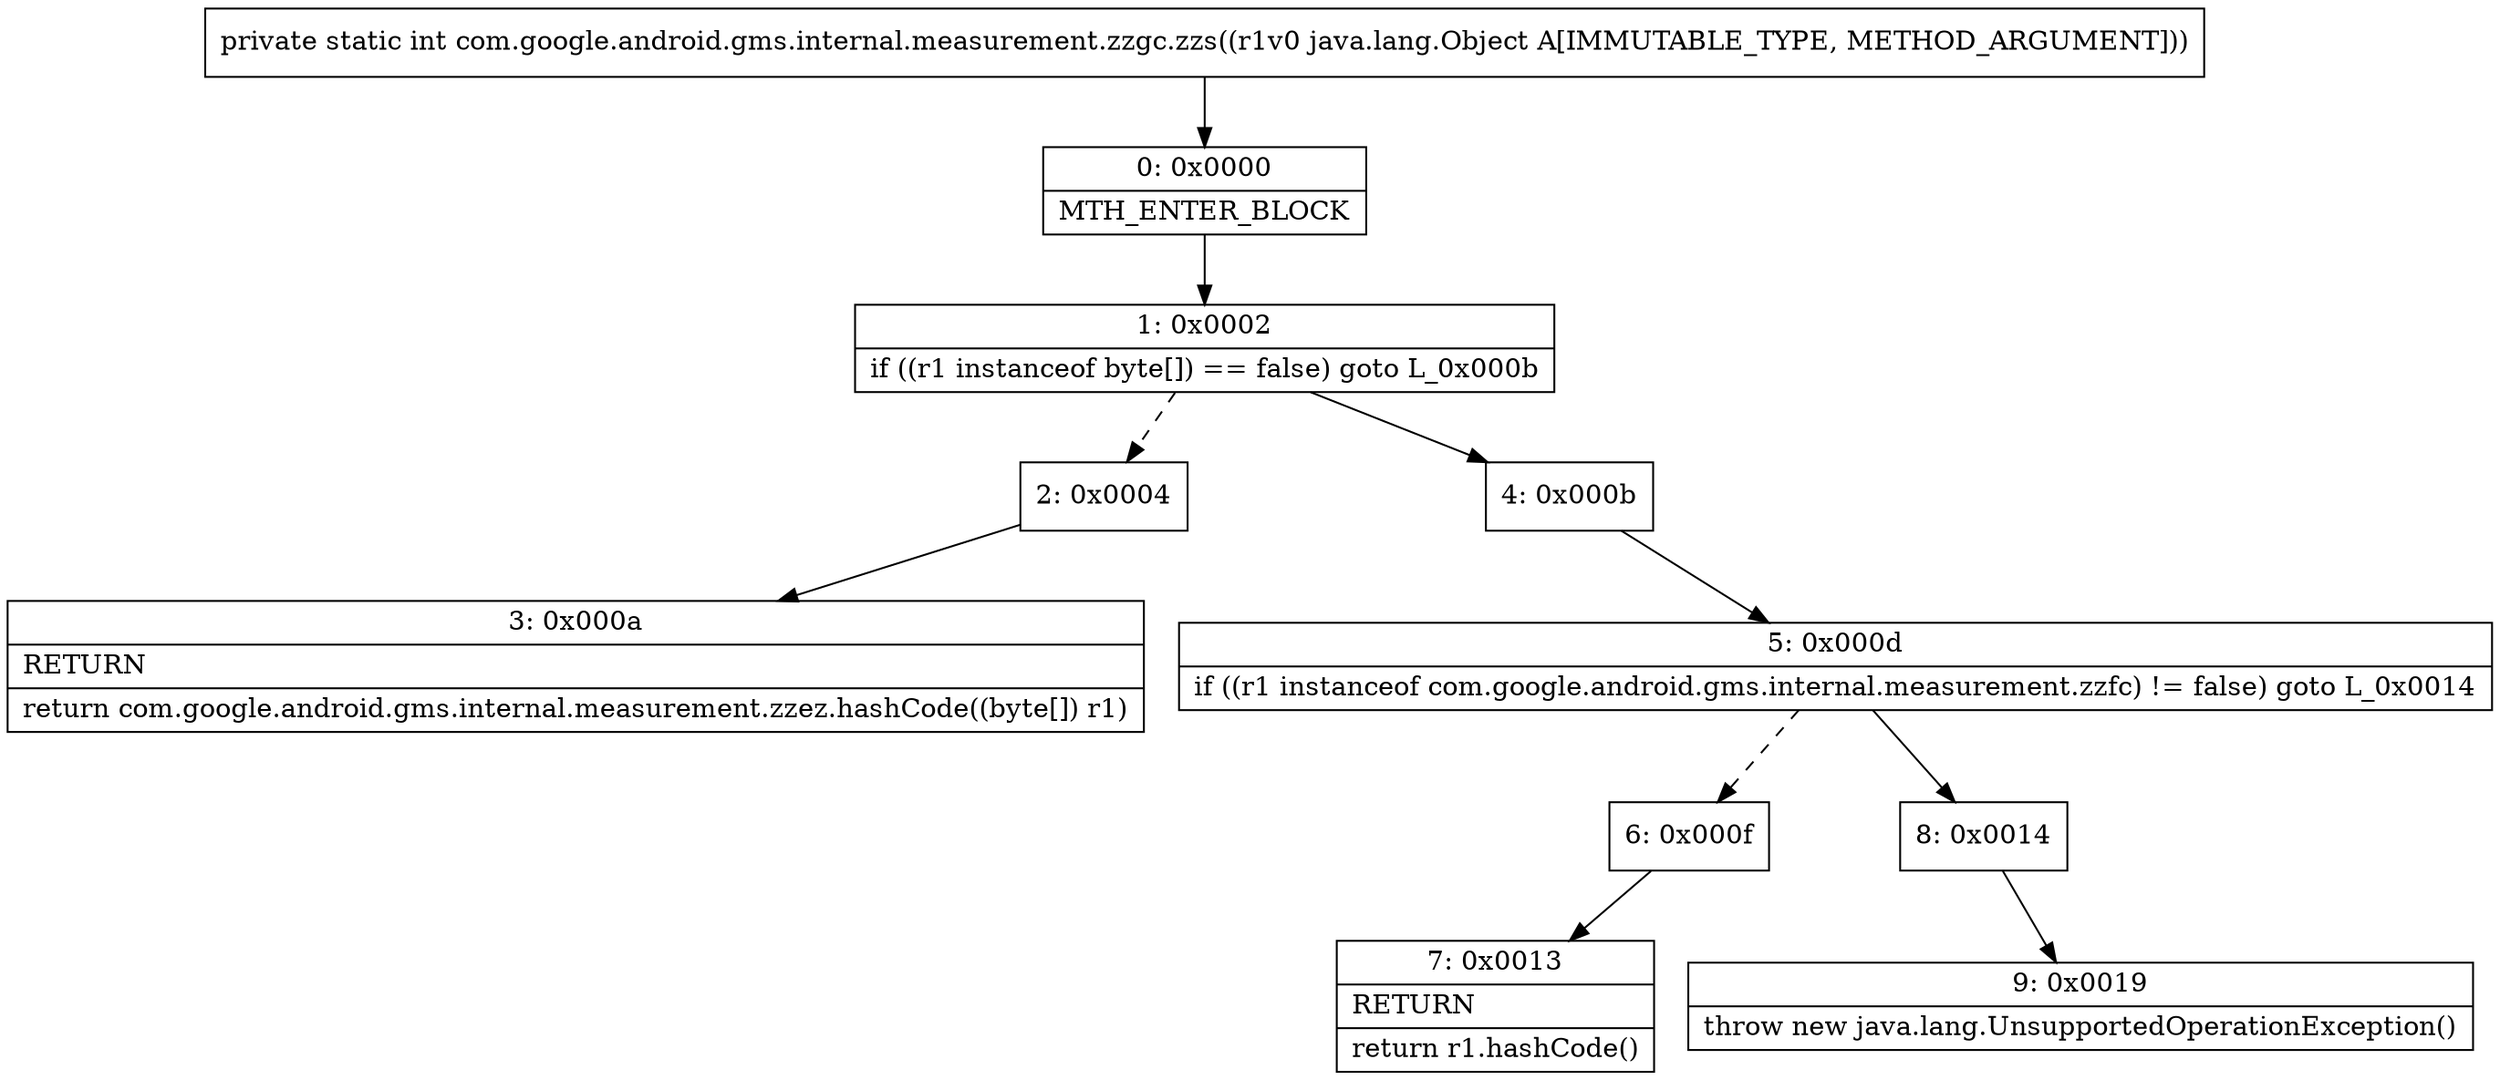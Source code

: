 digraph "CFG forcom.google.android.gms.internal.measurement.zzgc.zzs(Ljava\/lang\/Object;)I" {
Node_0 [shape=record,label="{0\:\ 0x0000|MTH_ENTER_BLOCK\l}"];
Node_1 [shape=record,label="{1\:\ 0x0002|if ((r1 instanceof byte[]) == false) goto L_0x000b\l}"];
Node_2 [shape=record,label="{2\:\ 0x0004}"];
Node_3 [shape=record,label="{3\:\ 0x000a|RETURN\l|return com.google.android.gms.internal.measurement.zzez.hashCode((byte[]) r1)\l}"];
Node_4 [shape=record,label="{4\:\ 0x000b}"];
Node_5 [shape=record,label="{5\:\ 0x000d|if ((r1 instanceof com.google.android.gms.internal.measurement.zzfc) != false) goto L_0x0014\l}"];
Node_6 [shape=record,label="{6\:\ 0x000f}"];
Node_7 [shape=record,label="{7\:\ 0x0013|RETURN\l|return r1.hashCode()\l}"];
Node_8 [shape=record,label="{8\:\ 0x0014}"];
Node_9 [shape=record,label="{9\:\ 0x0019|throw new java.lang.UnsupportedOperationException()\l}"];
MethodNode[shape=record,label="{private static int com.google.android.gms.internal.measurement.zzgc.zzs((r1v0 java.lang.Object A[IMMUTABLE_TYPE, METHOD_ARGUMENT])) }"];
MethodNode -> Node_0;
Node_0 -> Node_1;
Node_1 -> Node_2[style=dashed];
Node_1 -> Node_4;
Node_2 -> Node_3;
Node_4 -> Node_5;
Node_5 -> Node_6[style=dashed];
Node_5 -> Node_8;
Node_6 -> Node_7;
Node_8 -> Node_9;
}

